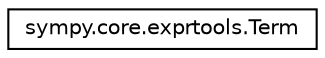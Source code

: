 digraph "Graphical Class Hierarchy"
{
 // LATEX_PDF_SIZE
  edge [fontname="Helvetica",fontsize="10",labelfontname="Helvetica",labelfontsize="10"];
  node [fontname="Helvetica",fontsize="10",shape=record];
  rankdir="LR";
  Node0 [label="sympy.core.exprtools.Term",height=0.2,width=0.4,color="black", fillcolor="white", style="filled",URL="$classsympy_1_1core_1_1exprtools_1_1Term.html",tooltip=" "];
}
